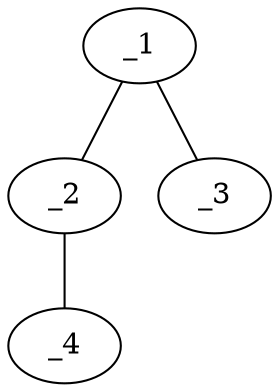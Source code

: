 graph molid3051 {
	_1	 [charge=0,
		chem=1,
		symbol="C  ",
		x="2.866",
		y="-0.25"];
	_2	 [charge=0,
		chem=4,
		symbol="N  ",
		x="3.7321",
		y="0.25"];
	_1 -- _2	 [valence=1];
	_3	 [charge=0,
		chem=2,
		symbol="O  ",
		x=2,
		y="0.25"];
	_1 -- _3	 [valence=2];
	_4	 [charge=0,
		chem=1,
		symbol="C  ",
		x="4.5981",
		y="-0.25"];
	_2 -- _4	 [valence=1];
}
